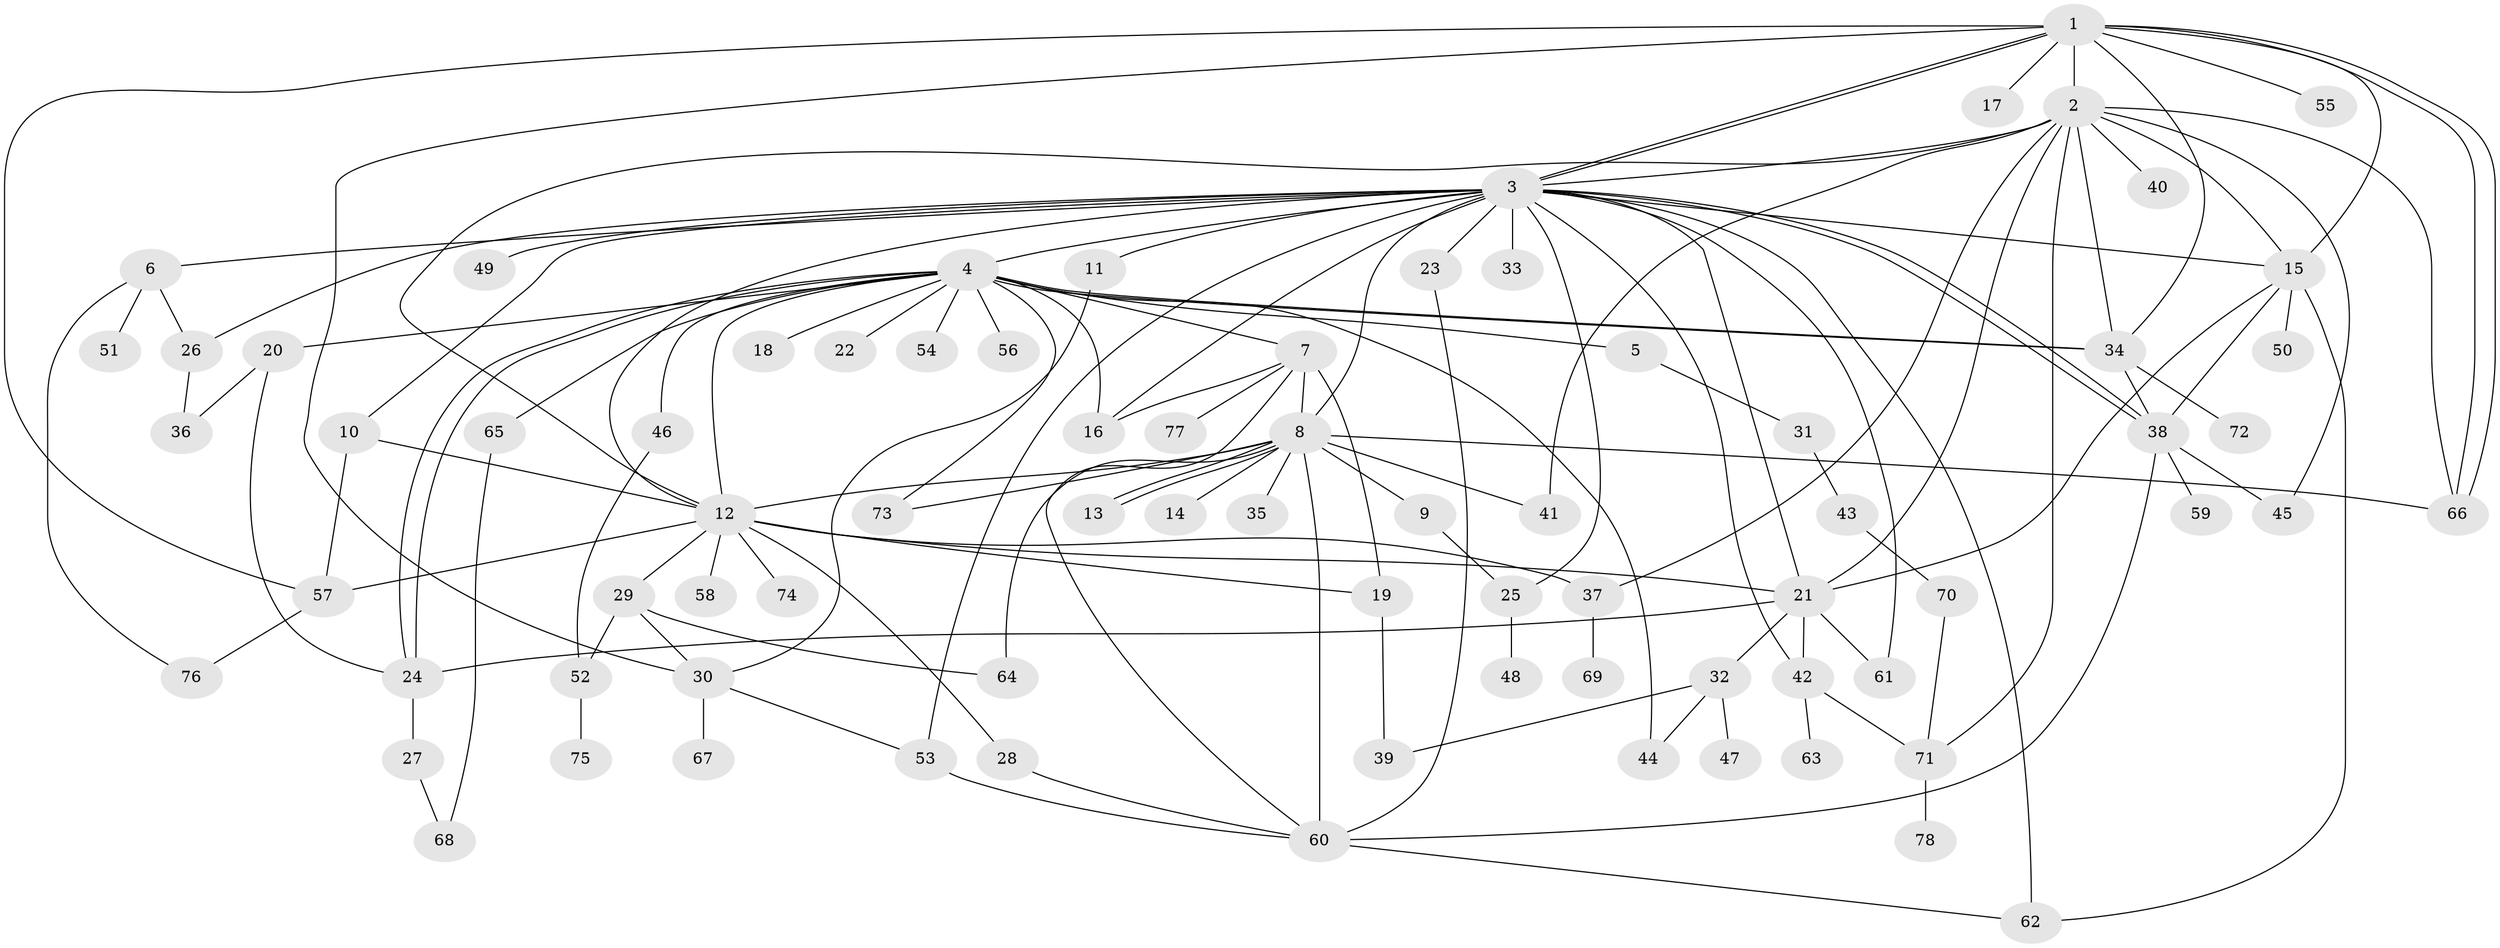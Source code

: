 // coarse degree distribution, {10: 0.01818181818181818, 11: 0.03636363636363636, 22: 0.01818181818181818, 19: 0.01818181818181818, 2: 0.3090909090909091, 6: 0.03636363636363636, 12: 0.01818181818181818, 4: 0.05454545454545454, 5: 0.03636363636363636, 7: 0.03636363636363636, 1: 0.32727272727272727, 3: 0.07272727272727272, 9: 0.01818181818181818}
// Generated by graph-tools (version 1.1) at 2025/23/03/03/25 07:23:53]
// undirected, 78 vertices, 134 edges
graph export_dot {
graph [start="1"]
  node [color=gray90,style=filled];
  1;
  2;
  3;
  4;
  5;
  6;
  7;
  8;
  9;
  10;
  11;
  12;
  13;
  14;
  15;
  16;
  17;
  18;
  19;
  20;
  21;
  22;
  23;
  24;
  25;
  26;
  27;
  28;
  29;
  30;
  31;
  32;
  33;
  34;
  35;
  36;
  37;
  38;
  39;
  40;
  41;
  42;
  43;
  44;
  45;
  46;
  47;
  48;
  49;
  50;
  51;
  52;
  53;
  54;
  55;
  56;
  57;
  58;
  59;
  60;
  61;
  62;
  63;
  64;
  65;
  66;
  67;
  68;
  69;
  70;
  71;
  72;
  73;
  74;
  75;
  76;
  77;
  78;
  1 -- 2;
  1 -- 3;
  1 -- 3;
  1 -- 15;
  1 -- 17;
  1 -- 30;
  1 -- 34;
  1 -- 55;
  1 -- 57;
  1 -- 66;
  1 -- 66;
  2 -- 3;
  2 -- 12;
  2 -- 15;
  2 -- 21;
  2 -- 34;
  2 -- 37;
  2 -- 40;
  2 -- 41;
  2 -- 45;
  2 -- 66;
  2 -- 71;
  3 -- 4;
  3 -- 6;
  3 -- 8;
  3 -- 10;
  3 -- 11;
  3 -- 12;
  3 -- 15;
  3 -- 16;
  3 -- 21;
  3 -- 23;
  3 -- 25;
  3 -- 26;
  3 -- 33;
  3 -- 38;
  3 -- 38;
  3 -- 42;
  3 -- 49;
  3 -- 53;
  3 -- 61;
  3 -- 62;
  4 -- 5;
  4 -- 7;
  4 -- 12;
  4 -- 16;
  4 -- 18;
  4 -- 20;
  4 -- 22;
  4 -- 24;
  4 -- 24;
  4 -- 34;
  4 -- 34;
  4 -- 44;
  4 -- 46;
  4 -- 54;
  4 -- 56;
  4 -- 65;
  4 -- 73;
  5 -- 31;
  6 -- 26;
  6 -- 51;
  6 -- 76;
  7 -- 8;
  7 -- 16;
  7 -- 19;
  7 -- 60;
  7 -- 77;
  8 -- 9;
  8 -- 12;
  8 -- 13;
  8 -- 13;
  8 -- 14;
  8 -- 35;
  8 -- 41;
  8 -- 60;
  8 -- 64;
  8 -- 66;
  8 -- 73;
  9 -- 25;
  10 -- 12;
  10 -- 57;
  11 -- 30;
  12 -- 19;
  12 -- 21;
  12 -- 28;
  12 -- 29;
  12 -- 37;
  12 -- 57;
  12 -- 58;
  12 -- 74;
  15 -- 21;
  15 -- 38;
  15 -- 50;
  15 -- 62;
  19 -- 39;
  20 -- 24;
  20 -- 36;
  21 -- 24;
  21 -- 32;
  21 -- 42;
  21 -- 61;
  23 -- 60;
  24 -- 27;
  25 -- 48;
  26 -- 36;
  27 -- 68;
  28 -- 60;
  29 -- 30;
  29 -- 52;
  29 -- 64;
  30 -- 53;
  30 -- 67;
  31 -- 43;
  32 -- 39;
  32 -- 44;
  32 -- 47;
  34 -- 38;
  34 -- 72;
  37 -- 69;
  38 -- 45;
  38 -- 59;
  38 -- 60;
  42 -- 63;
  42 -- 71;
  43 -- 70;
  46 -- 52;
  52 -- 75;
  53 -- 60;
  57 -- 76;
  60 -- 62;
  65 -- 68;
  70 -- 71;
  71 -- 78;
}
